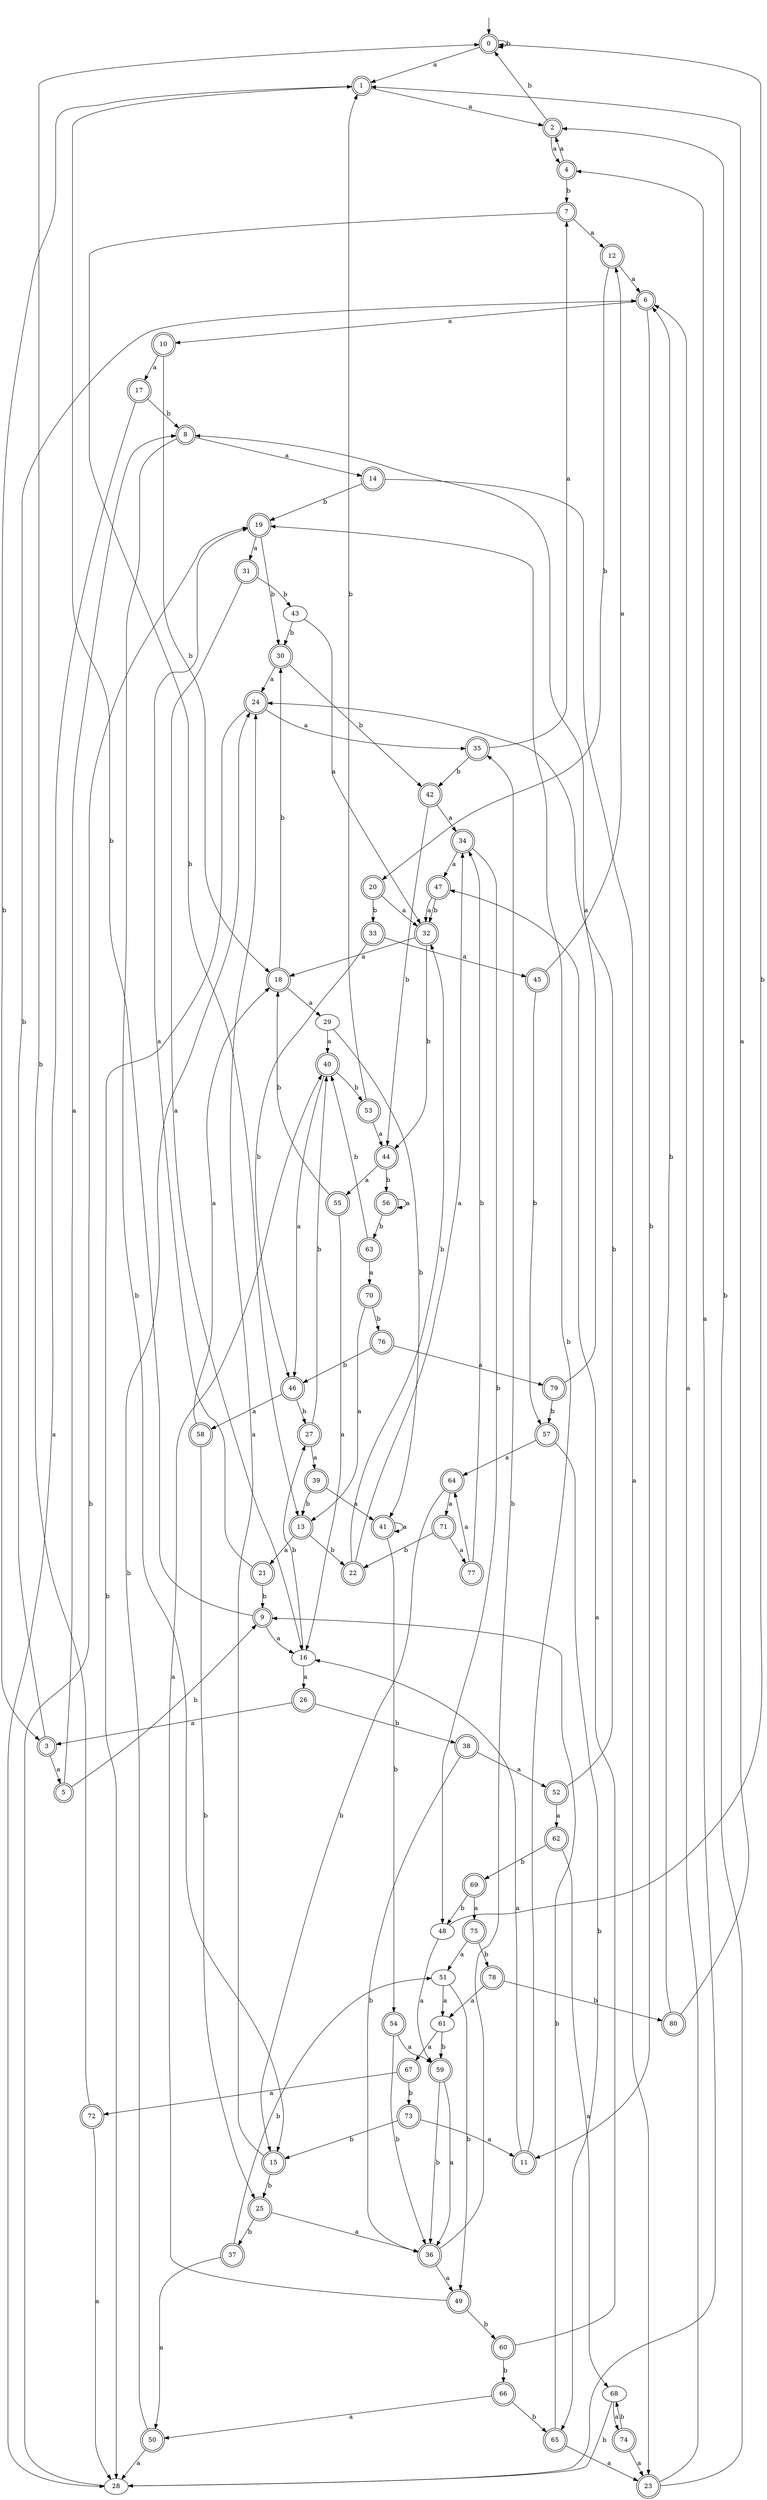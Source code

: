 digraph RandomDFA {
  __start0 [label="", shape=none];
  __start0 -> 0 [label=""];
  0 [shape=circle] [shape=doublecircle]
  0 -> 1 [label="a"]
  0 -> 0 [label="b"]
  1 [shape=doublecircle]
  1 -> 2 [label="a"]
  1 -> 3 [label="b"]
  2 [shape=doublecircle]
  2 -> 4 [label="a"]
  2 -> 0 [label="b"]
  3 [shape=doublecircle]
  3 -> 5 [label="a"]
  3 -> 6 [label="b"]
  4 [shape=doublecircle]
  4 -> 2 [label="a"]
  4 -> 7 [label="b"]
  5 [shape=doublecircle]
  5 -> 8 [label="a"]
  5 -> 9 [label="b"]
  6 [shape=doublecircle]
  6 -> 10 [label="a"]
  6 -> 11 [label="b"]
  7 [shape=doublecircle]
  7 -> 12 [label="a"]
  7 -> 13 [label="b"]
  8 [shape=doublecircle]
  8 -> 14 [label="a"]
  8 -> 15 [label="b"]
  9 [shape=doublecircle]
  9 -> 16 [label="a"]
  9 -> 1 [label="b"]
  10 [shape=doublecircle]
  10 -> 17 [label="a"]
  10 -> 18 [label="b"]
  11 [shape=doublecircle]
  11 -> 16 [label="a"]
  11 -> 19 [label="b"]
  12 [shape=doublecircle]
  12 -> 6 [label="a"]
  12 -> 20 [label="b"]
  13 [shape=doublecircle]
  13 -> 21 [label="a"]
  13 -> 22 [label="b"]
  14 [shape=doublecircle]
  14 -> 23 [label="a"]
  14 -> 19 [label="b"]
  15 [shape=doublecircle]
  15 -> 24 [label="a"]
  15 -> 25 [label="b"]
  16
  16 -> 26 [label="a"]
  16 -> 27 [label="b"]
  17 [shape=doublecircle]
  17 -> 28 [label="a"]
  17 -> 8 [label="b"]
  18 [shape=doublecircle]
  18 -> 29 [label="a"]
  18 -> 30 [label="b"]
  19 [shape=doublecircle]
  19 -> 31 [label="a"]
  19 -> 30 [label="b"]
  20 [shape=doublecircle]
  20 -> 32 [label="a"]
  20 -> 33 [label="b"]
  21 [shape=doublecircle]
  21 -> 19 [label="a"]
  21 -> 9 [label="b"]
  22 [shape=doublecircle]
  22 -> 34 [label="a"]
  22 -> 32 [label="b"]
  23 [shape=doublecircle]
  23 -> 6 [label="a"]
  23 -> 2 [label="b"]
  24 [shape=doublecircle]
  24 -> 35 [label="a"]
  24 -> 28 [label="b"]
  25 [shape=doublecircle]
  25 -> 36 [label="a"]
  25 -> 37 [label="b"]
  26 [shape=doublecircle]
  26 -> 3 [label="a"]
  26 -> 38 [label="b"]
  27 [shape=doublecircle]
  27 -> 39 [label="a"]
  27 -> 40 [label="b"]
  28
  28 -> 4 [label="a"]
  28 -> 19 [label="b"]
  29
  29 -> 40 [label="a"]
  29 -> 41 [label="b"]
  30 [shape=doublecircle]
  30 -> 24 [label="a"]
  30 -> 42 [label="b"]
  31 [shape=doublecircle]
  31 -> 16 [label="a"]
  31 -> 43 [label="b"]
  32 [shape=doublecircle]
  32 -> 18 [label="a"]
  32 -> 44 [label="b"]
  33 [shape=doublecircle]
  33 -> 45 [label="a"]
  33 -> 46 [label="b"]
  34 [shape=doublecircle]
  34 -> 47 [label="a"]
  34 -> 48 [label="b"]
  35 [shape=doublecircle]
  35 -> 7 [label="a"]
  35 -> 42 [label="b"]
  36 [shape=doublecircle]
  36 -> 49 [label="a"]
  36 -> 35 [label="b"]
  37 [shape=doublecircle]
  37 -> 50 [label="a"]
  37 -> 51 [label="b"]
  38 [shape=doublecircle]
  38 -> 52 [label="a"]
  38 -> 36 [label="b"]
  39 [shape=doublecircle]
  39 -> 41 [label="a"]
  39 -> 13 [label="b"]
  40 [shape=doublecircle]
  40 -> 46 [label="a"]
  40 -> 53 [label="b"]
  41 [shape=doublecircle]
  41 -> 41 [label="a"]
  41 -> 54 [label="b"]
  42 [shape=doublecircle]
  42 -> 34 [label="a"]
  42 -> 44 [label="b"]
  43
  43 -> 32 [label="a"]
  43 -> 30 [label="b"]
  44 [shape=doublecircle]
  44 -> 55 [label="a"]
  44 -> 56 [label="b"]
  45 [shape=doublecircle]
  45 -> 12 [label="a"]
  45 -> 57 [label="b"]
  46 [shape=doublecircle]
  46 -> 58 [label="a"]
  46 -> 27 [label="b"]
  47 [shape=doublecircle]
  47 -> 32 [label="a"]
  47 -> 32 [label="b"]
  48
  48 -> 59 [label="a"]
  48 -> 0 [label="b"]
  49 [shape=doublecircle]
  49 -> 40 [label="a"]
  49 -> 60 [label="b"]
  50 [shape=doublecircle]
  50 -> 28 [label="a"]
  50 -> 24 [label="b"]
  51
  51 -> 61 [label="a"]
  51 -> 49 [label="b"]
  52 [shape=doublecircle]
  52 -> 62 [label="a"]
  52 -> 24 [label="b"]
  53 [shape=doublecircle]
  53 -> 44 [label="a"]
  53 -> 1 [label="b"]
  54 [shape=doublecircle]
  54 -> 59 [label="a"]
  54 -> 36 [label="b"]
  55 [shape=doublecircle]
  55 -> 16 [label="a"]
  55 -> 18 [label="b"]
  56 [shape=doublecircle]
  56 -> 56 [label="a"]
  56 -> 63 [label="b"]
  57 [shape=doublecircle]
  57 -> 64 [label="a"]
  57 -> 65 [label="b"]
  58 [shape=doublecircle]
  58 -> 18 [label="a"]
  58 -> 25 [label="b"]
  59 [shape=doublecircle]
  59 -> 36 [label="a"]
  59 -> 36 [label="b"]
  60 [shape=doublecircle]
  60 -> 47 [label="a"]
  60 -> 66 [label="b"]
  61
  61 -> 67 [label="a"]
  61 -> 59 [label="b"]
  62 [shape=doublecircle]
  62 -> 68 [label="a"]
  62 -> 69 [label="b"]
  63 [shape=doublecircle]
  63 -> 70 [label="a"]
  63 -> 40 [label="b"]
  64 [shape=doublecircle]
  64 -> 71 [label="a"]
  64 -> 15 [label="b"]
  65 [shape=doublecircle]
  65 -> 23 [label="a"]
  65 -> 9 [label="b"]
  66 [shape=doublecircle]
  66 -> 50 [label="a"]
  66 -> 65 [label="b"]
  67 [shape=doublecircle]
  67 -> 72 [label="a"]
  67 -> 73 [label="b"]
  68
  68 -> 74 [label="a"]
  68 -> 28 [label="b"]
  69 [shape=doublecircle]
  69 -> 75 [label="a"]
  69 -> 48 [label="b"]
  70 [shape=doublecircle]
  70 -> 13 [label="a"]
  70 -> 76 [label="b"]
  71 [shape=doublecircle]
  71 -> 77 [label="a"]
  71 -> 22 [label="b"]
  72 [shape=doublecircle]
  72 -> 28 [label="a"]
  72 -> 0 [label="b"]
  73 [shape=doublecircle]
  73 -> 11 [label="a"]
  73 -> 15 [label="b"]
  74 [shape=doublecircle]
  74 -> 23 [label="a"]
  74 -> 68 [label="b"]
  75 [shape=doublecircle]
  75 -> 51 [label="a"]
  75 -> 78 [label="b"]
  76 [shape=doublecircle]
  76 -> 79 [label="a"]
  76 -> 46 [label="b"]
  77 [shape=doublecircle]
  77 -> 64 [label="a"]
  77 -> 34 [label="b"]
  78 [shape=doublecircle]
  78 -> 61 [label="a"]
  78 -> 80 [label="b"]
  79 [shape=doublecircle]
  79 -> 8 [label="a"]
  79 -> 57 [label="b"]
  80 [shape=doublecircle]
  80 -> 1 [label="a"]
  80 -> 6 [label="b"]
}
